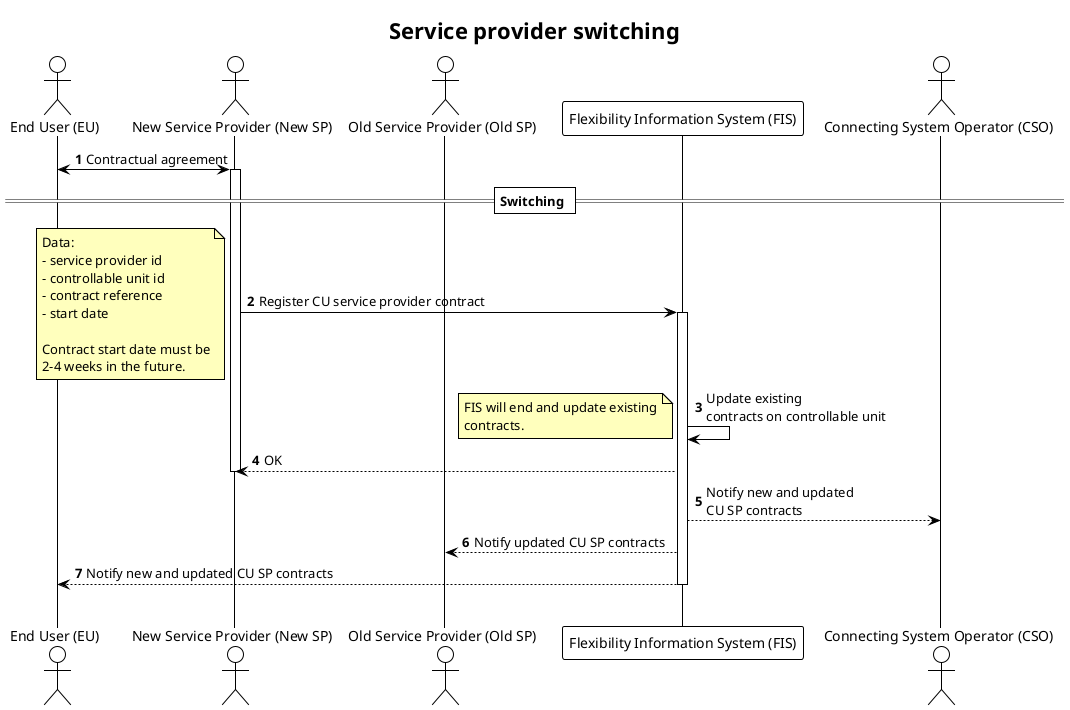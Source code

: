 @startuml service_provider_switching
!theme plain

title Service provider switching

autonumber
skinparam note {
    BackgroundColor #FFFFBD
}

actor "End User (EU)" AS EU
actor "New Service Provider (New SP)" as SP_NEW
actor "Old Service Provider (Old SP)" as SP_OLD
participant "Flexibility Information System (FIS)" as FIS
actor "Connecting System Operator (CSO)" as CSO

EU <-> SP_NEW: Contractual agreement
activate SP_NEW


== Switching ==

SP_NEW -> FIS: Register CU service provider contract
note left
    Data:
    - service provider id
    - controllable unit id
    - contract reference
    - start date

    Contract start date must be
    2-4 weeks in the future.
end note

activate FIS

FIS -> FIS: Update existing\ncontracts on controllable unit
note left
    FIS will end and update existing
    contracts.
end note

FIS --> SP_NEW: OK
deactivate SP_NEW

FIS --> CSO: Notify new and updated\nCU SP contracts
FIS --> SP_OLD: Notify updated CU SP contracts
FIS --> EU: Notify new and updated CU SP contracts

deactivate FIS
|||
@enduml
